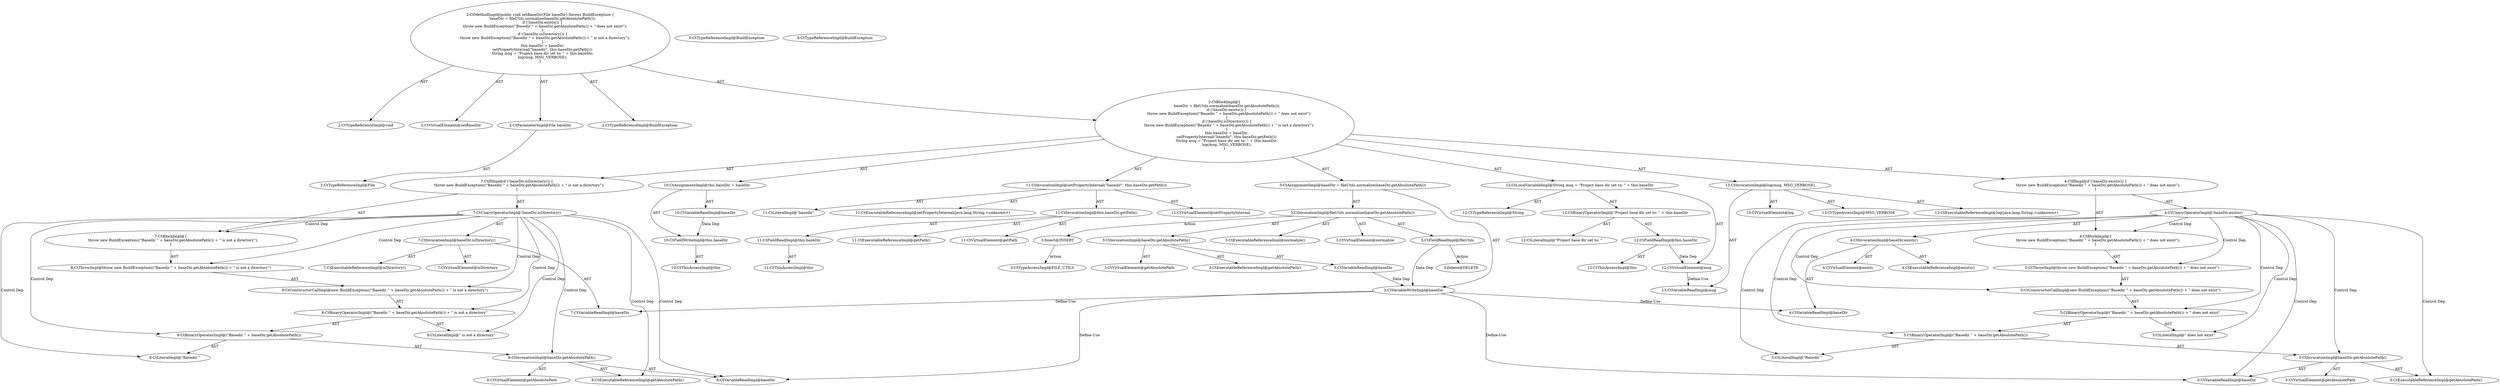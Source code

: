 digraph "setBaseDir#?,File" {
0 [label="2:CtTypeReferenceImpl@void" shape=ellipse]
1 [label="2:CtVirtualElement@setBaseDir" shape=ellipse]
2 [label="2:CtParameterImpl@File baseDir" shape=ellipse]
3 [label="2:CtTypeReferenceImpl@File" shape=ellipse]
4 [label="2:CtTypeReferenceImpl@BuildException" shape=ellipse]
5 [label="3:CtVariableWriteImpl@baseDir" shape=ellipse]
6 [label="3:CtExecutableReferenceImpl@normalize()" shape=ellipse]
7 [label="3:CtVirtualElement@normalize" shape=ellipse]
8 [label="3:CtFieldReadImpl@fileUtils" shape=ellipse]
9 [label="3:CtExecutableReferenceImpl@getAbsolutePath()" shape=ellipse]
10 [label="3:CtVirtualElement@getAbsolutePath" shape=ellipse]
11 [label="3:CtVariableReadImpl@baseDir" shape=ellipse]
12 [label="3:CtInvocationImpl@baseDir.getAbsolutePath()" shape=ellipse]
13 [label="3:CtInvocationImpl@fileUtils.normalize(baseDir.getAbsolutePath())" shape=ellipse]
14 [label="3:CtAssignmentImpl@baseDir = fileUtils.normalize(baseDir.getAbsolutePath())" shape=ellipse]
15 [label="4:CtExecutableReferenceImpl@exists()" shape=ellipse]
16 [label="4:CtVirtualElement@exists" shape=ellipse]
17 [label="4:CtVariableReadImpl@baseDir" shape=ellipse]
18 [label="4:CtInvocationImpl@baseDir.exists()" shape=ellipse]
19 [label="4:CtUnaryOperatorImpl@!baseDir.exists()" shape=ellipse]
20 [label="5:CtTypeReferenceImpl@BuildException" shape=ellipse]
21 [label="5:CtLiteralImpl@\"Basedir \"" shape=ellipse]
22 [label="5:CtExecutableReferenceImpl@getAbsolutePath()" shape=ellipse]
23 [label="5:CtVirtualElement@getAbsolutePath" shape=ellipse]
24 [label="5:CtVariableReadImpl@baseDir" shape=ellipse]
25 [label="5:CtInvocationImpl@baseDir.getAbsolutePath()" shape=ellipse]
26 [label="5:CtBinaryOperatorImpl@(\"Basedir \" + baseDir.getAbsolutePath())" shape=ellipse]
27 [label="5:CtLiteralImpl@\" does not exist\"" shape=ellipse]
28 [label="5:CtBinaryOperatorImpl@(\"Basedir \" + baseDir.getAbsolutePath()) + \" does not exist\"" shape=ellipse]
29 [label="5:CtConstructorCallImpl@new BuildException((\"Basedir \" + baseDir.getAbsolutePath()) + \" does not exist\")" shape=ellipse]
30 [label="5:CtThrowImpl@throw new BuildException((\"Basedir \" + baseDir.getAbsolutePath()) + \" does not exist\")" shape=ellipse]
31 [label="4:CtBlockImpl@\{
    throw new BuildException((\"Basedir \" + baseDir.getAbsolutePath()) + \" does not exist\");
\}" shape=ellipse]
32 [label="4:CtIfImpl@if (!baseDir.exists()) \{
    throw new BuildException((\"Basedir \" + baseDir.getAbsolutePath()) + \" does not exist\");
\}" shape=ellipse]
33 [label="7:CtExecutableReferenceImpl@isDirectory()" shape=ellipse]
34 [label="7:CtVirtualElement@isDirectory" shape=ellipse]
35 [label="7:CtVariableReadImpl@baseDir" shape=ellipse]
36 [label="7:CtInvocationImpl@baseDir.isDirectory()" shape=ellipse]
37 [label="7:CtUnaryOperatorImpl@!baseDir.isDirectory()" shape=ellipse]
38 [label="8:CtTypeReferenceImpl@BuildException" shape=ellipse]
39 [label="8:CtLiteralImpl@\"Basedir \"" shape=ellipse]
40 [label="8:CtExecutableReferenceImpl@getAbsolutePath()" shape=ellipse]
41 [label="8:CtVirtualElement@getAbsolutePath" shape=ellipse]
42 [label="8:CtVariableReadImpl@baseDir" shape=ellipse]
43 [label="8:CtInvocationImpl@baseDir.getAbsolutePath()" shape=ellipse]
44 [label="8:CtBinaryOperatorImpl@(\"Basedir \" + baseDir.getAbsolutePath())" shape=ellipse]
45 [label="8:CtLiteralImpl@\" is not a directory\"" shape=ellipse]
46 [label="8:CtBinaryOperatorImpl@(\"Basedir \" + baseDir.getAbsolutePath()) + \" is not a directory\"" shape=ellipse]
47 [label="8:CtConstructorCallImpl@new BuildException((\"Basedir \" + baseDir.getAbsolutePath()) + \" is not a directory\")" shape=ellipse]
48 [label="8:CtThrowImpl@throw new BuildException((\"Basedir \" + baseDir.getAbsolutePath()) + \" is not a directory\")" shape=ellipse]
49 [label="7:CtBlockImpl@\{
    throw new BuildException((\"Basedir \" + baseDir.getAbsolutePath()) + \" is not a directory\");
\}" shape=ellipse]
50 [label="7:CtIfImpl@if (!baseDir.isDirectory()) \{
    throw new BuildException((\"Basedir \" + baseDir.getAbsolutePath()) + \" is not a directory\");
\}" shape=ellipse]
51 [label="10:CtFieldWriteImpl@this.baseDir" shape=ellipse]
52 [label="10:CtThisAccessImpl@this" shape=ellipse]
53 [label="10:CtVariableReadImpl@baseDir" shape=ellipse]
54 [label="10:CtAssignmentImpl@this.baseDir = baseDir" shape=ellipse]
55 [label="11:CtExecutableReferenceImpl@setPropertyInternal(java.lang.String,<unknown>)" shape=ellipse]
56 [label="11:CtVirtualElement@setPropertyInternal" shape=ellipse]
57 [label="11:CtLiteralImpl@\"basedir\"" shape=ellipse]
58 [label="11:CtExecutableReferenceImpl@getPath()" shape=ellipse]
59 [label="11:CtVirtualElement@getPath" shape=ellipse]
60 [label="11:CtThisAccessImpl@this" shape=ellipse]
61 [label="11:CtFieldReadImpl@this.baseDir" shape=ellipse]
62 [label="11:CtInvocationImpl@this.baseDir.getPath()" shape=ellipse]
63 [label="11:CtInvocationImpl@setPropertyInternal(\"basedir\", this.baseDir.getPath())" shape=ellipse]
64 [label="12:CtTypeReferenceImpl@String" shape=ellipse]
65 [label="12:CtLiteralImpl@\"Project base dir set to: \"" shape=ellipse]
66 [label="12:CtThisAccessImpl@this" shape=ellipse]
67 [label="12:CtFieldReadImpl@this.baseDir" shape=ellipse]
68 [label="12:CtBinaryOperatorImpl@\"Project base dir set to: \" + this.baseDir" shape=ellipse]
69 [label="12:CtVirtualElement@msg" shape=ellipse]
70 [label="12:CtLocalVariableImpl@String msg = \"Project base dir set to: \" + this.baseDir" shape=ellipse]
71 [label="13:CtExecutableReferenceImpl@log(java.lang.String,<unknown>)" shape=ellipse]
72 [label="13:CtVirtualElement@log" shape=ellipse]
73 [label="13:CtVariableReadImpl@msg" shape=ellipse]
74 [label="13:CtTypeAccessImpl@MSG_VERBOSE" shape=ellipse]
75 [label="13:CtInvocationImpl@log(msg, MSG_VERBOSE)" shape=ellipse]
76 [label="2:CtBlockImpl@\{
    baseDir = fileUtils.normalize(baseDir.getAbsolutePath());
    if (!baseDir.exists()) \{
        throw new BuildException((\"Basedir \" + baseDir.getAbsolutePath()) + \" does not exist\");
    \}
    if (!baseDir.isDirectory()) \{
        throw new BuildException((\"Basedir \" + baseDir.getAbsolutePath()) + \" is not a directory\");
    \}
    this.baseDir = baseDir;
    setPropertyInternal(\"basedir\", this.baseDir.getPath());
    String msg = \"Project base dir set to: \" + this.baseDir;
    log(msg, MSG_VERBOSE);
\}" shape=ellipse]
77 [label="2:CtMethodImpl@public void setBaseDir(File baseDir) throws BuildException \{
    baseDir = fileUtils.normalize(baseDir.getAbsolutePath());
    if (!baseDir.exists()) \{
        throw new BuildException((\"Basedir \" + baseDir.getAbsolutePath()) + \" does not exist\");
    \}
    if (!baseDir.isDirectory()) \{
        throw new BuildException((\"Basedir \" + baseDir.getAbsolutePath()) + \" is not a directory\");
    \}
    this.baseDir = baseDir;
    setPropertyInternal(\"basedir\", this.baseDir.getPath());
    String msg = \"Project base dir set to: \" + this.baseDir;
    log(msg, MSG_VERBOSE);
\}" shape=ellipse]
78 [label="3:Delete@DELETE" shape=ellipse]
79 [label="3:Insert@INSERT" shape=ellipse]
80 [label="3:CtTypeAccessImpl@FILE_UTILS" shape=ellipse]
2 -> 3 [label="AST"];
5 -> 17 [label="Define-Use"];
5 -> 24 [label="Define-Use"];
5 -> 35 [label="Define-Use"];
5 -> 42 [label="Define-Use"];
8 -> 5 [label="Data Dep"];
8 -> 78 [label="Action"];
11 -> 5 [label="Data Dep"];
12 -> 10 [label="AST"];
12 -> 11 [label="AST"];
12 -> 9 [label="AST"];
13 -> 7 [label="AST"];
13 -> 8 [label="AST"];
13 -> 6 [label="AST"];
13 -> 12 [label="AST"];
13 -> 79 [label="Action"];
14 -> 5 [label="AST"];
14 -> 13 [label="AST"];
18 -> 16 [label="AST"];
18 -> 17 [label="AST"];
18 -> 15 [label="AST"];
19 -> 18 [label="AST"];
19 -> 31 [label="Control Dep"];
19 -> 30 [label="Control Dep"];
19 -> 29 [label="Control Dep"];
19 -> 28 [label="Control Dep"];
19 -> 26 [label="Control Dep"];
19 -> 21 [label="Control Dep"];
19 -> 25 [label="Control Dep"];
19 -> 22 [label="Control Dep"];
19 -> 24 [label="Control Dep"];
19 -> 27 [label="Control Dep"];
25 -> 23 [label="AST"];
25 -> 24 [label="AST"];
25 -> 22 [label="AST"];
26 -> 21 [label="AST"];
26 -> 25 [label="AST"];
28 -> 26 [label="AST"];
28 -> 27 [label="AST"];
29 -> 28 [label="AST"];
30 -> 29 [label="AST"];
31 -> 30 [label="AST"];
32 -> 19 [label="AST"];
32 -> 31 [label="AST"];
36 -> 34 [label="AST"];
36 -> 35 [label="AST"];
36 -> 33 [label="AST"];
37 -> 36 [label="AST"];
37 -> 49 [label="Control Dep"];
37 -> 48 [label="Control Dep"];
37 -> 47 [label="Control Dep"];
37 -> 46 [label="Control Dep"];
37 -> 44 [label="Control Dep"];
37 -> 39 [label="Control Dep"];
37 -> 43 [label="Control Dep"];
37 -> 40 [label="Control Dep"];
37 -> 42 [label="Control Dep"];
37 -> 45 [label="Control Dep"];
43 -> 41 [label="AST"];
43 -> 42 [label="AST"];
43 -> 40 [label="AST"];
44 -> 39 [label="AST"];
44 -> 43 [label="AST"];
46 -> 44 [label="AST"];
46 -> 45 [label="AST"];
47 -> 46 [label="AST"];
48 -> 47 [label="AST"];
49 -> 48 [label="AST"];
50 -> 37 [label="AST"];
50 -> 49 [label="AST"];
51 -> 52 [label="AST"];
53 -> 51 [label="Data Dep"];
54 -> 51 [label="AST"];
54 -> 53 [label="AST"];
61 -> 60 [label="AST"];
62 -> 59 [label="AST"];
62 -> 61 [label="AST"];
62 -> 58 [label="AST"];
63 -> 56 [label="AST"];
63 -> 55 [label="AST"];
63 -> 57 [label="AST"];
63 -> 62 [label="AST"];
67 -> 66 [label="AST"];
67 -> 69 [label="Data Dep"];
68 -> 65 [label="AST"];
68 -> 67 [label="AST"];
69 -> 73 [label="Define-Use"];
70 -> 69 [label="AST"];
70 -> 64 [label="AST"];
70 -> 68 [label="AST"];
75 -> 72 [label="AST"];
75 -> 71 [label="AST"];
75 -> 73 [label="AST"];
75 -> 74 [label="AST"];
76 -> 14 [label="AST"];
76 -> 32 [label="AST"];
76 -> 50 [label="AST"];
76 -> 54 [label="AST"];
76 -> 63 [label="AST"];
76 -> 70 [label="AST"];
76 -> 75 [label="AST"];
77 -> 1 [label="AST"];
77 -> 0 [label="AST"];
77 -> 2 [label="AST"];
77 -> 4 [label="AST"];
77 -> 76 [label="AST"];
79 -> 80 [label="Action"];
}
